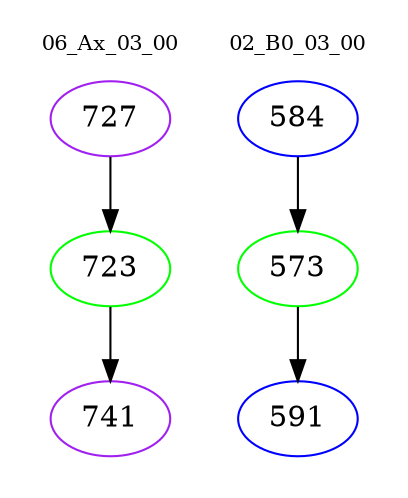 digraph{
subgraph cluster_0 {
color = white
label = "06_Ax_03_00";
fontsize=10;
T0_727 [label="727", color="purple"]
T0_727 -> T0_723 [color="black"]
T0_723 [label="723", color="green"]
T0_723 -> T0_741 [color="black"]
T0_741 [label="741", color="purple"]
}
subgraph cluster_1 {
color = white
label = "02_B0_03_00";
fontsize=10;
T1_584 [label="584", color="blue"]
T1_584 -> T1_573 [color="black"]
T1_573 [label="573", color="green"]
T1_573 -> T1_591 [color="black"]
T1_591 [label="591", color="blue"]
}
}
